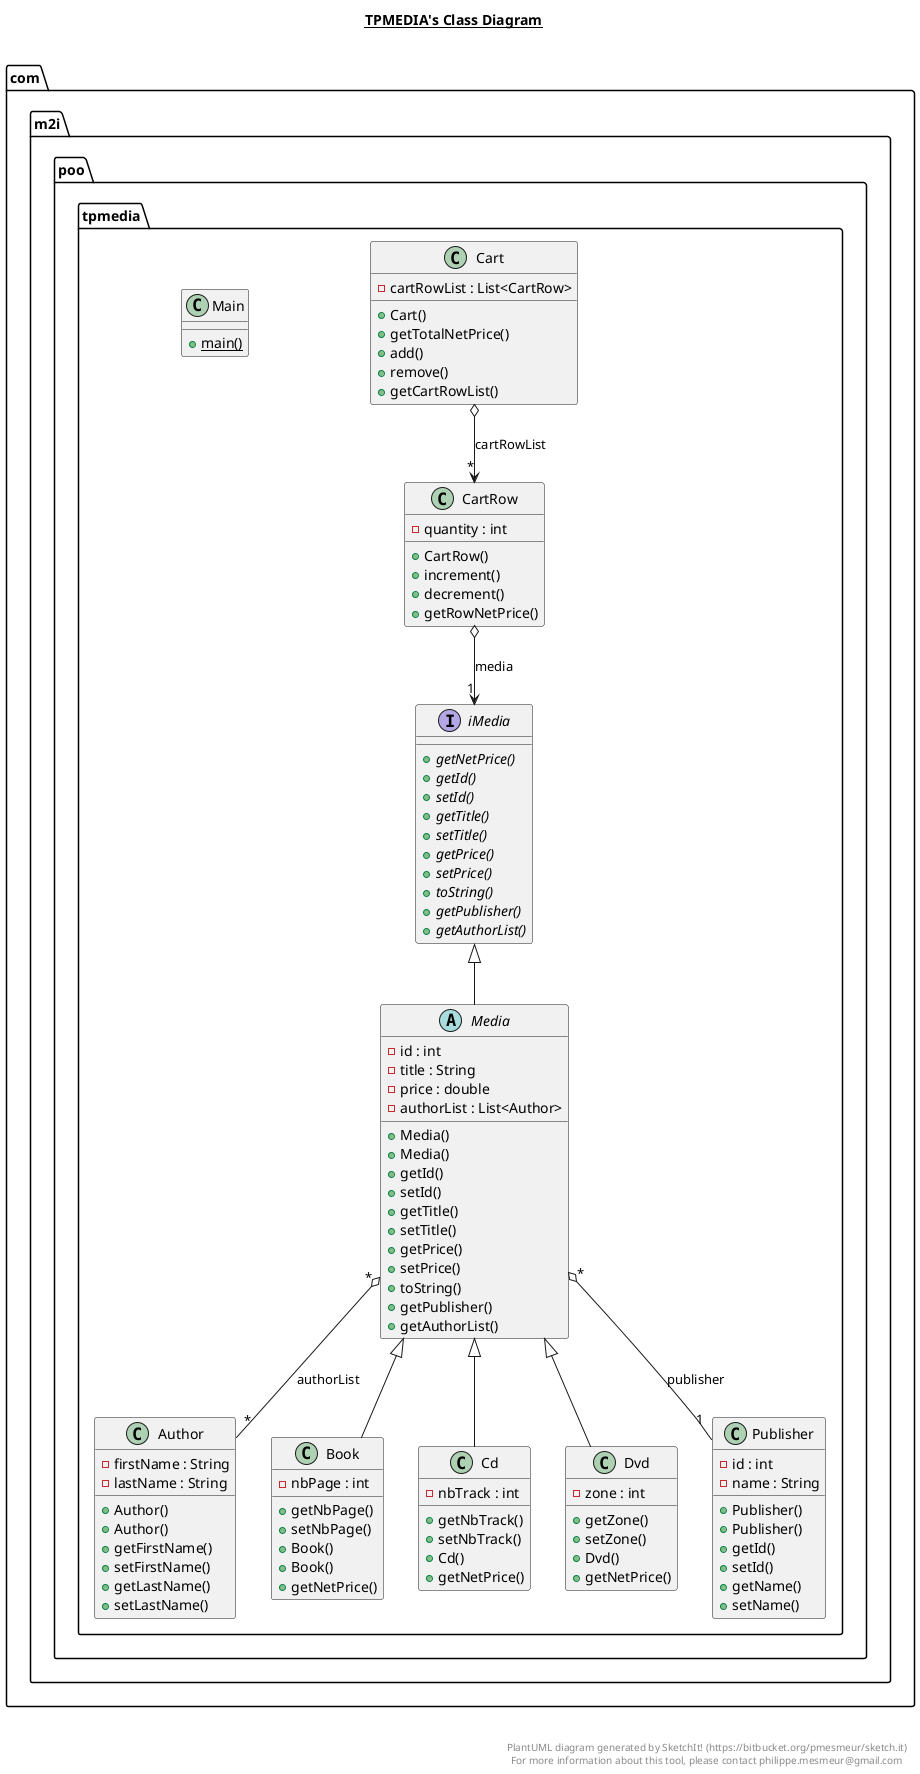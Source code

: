 @startuml

title __TPMEDIA's Class Diagram__\n

  package com.m2i.poo {
    package com.m2i.poo.tpmedia {
      class Author {
          - firstName : String
          - lastName : String
          + Author()
          + Author()
          + getFirstName()
          + setFirstName()
          + getLastName()
          + setLastName()
      }
    }
  }
  

  package com.m2i.poo {
    package com.m2i.poo.tpmedia {
      class Book {
          - nbPage : int
          + getNbPage()
          + setNbPage()
          + Book()
          + Book()
          + getNetPrice()
      }
    }
  }
  

  package com.m2i.poo {
    package com.m2i.poo.tpmedia {
      class Cart {
          - cartRowList : List<CartRow>
          + Cart()
          + getTotalNetPrice()
          + add()
          + remove()
          + getCartRowList()
      }
    }
  }
  

  package com.m2i.poo {
    package com.m2i.poo.tpmedia {
      class CartRow {
          - quantity : int
          + CartRow()
          + increment()
          + decrement()
          + getRowNetPrice()
      }
    }
  }
  

  package com.m2i.poo {
    package com.m2i.poo.tpmedia {
      class Cd {
          - nbTrack : int
          + getNbTrack()
          + setNbTrack()
          + Cd()
          + getNetPrice()
      }
    }
  }
  

  package com.m2i.poo {
    package com.m2i.poo.tpmedia {
      class Dvd {
          - zone : int
          + getZone()
          + setZone()
          + Dvd()
          + getNetPrice()
      }
    }
  }
  

  package com.m2i.poo {
    package com.m2i.poo.tpmedia {
      class Main {
          {static} + main()
      }
    }
  }
  

  package com.m2i.poo {
    package com.m2i.poo.tpmedia {
      abstract class Media {
          - id : int
          - title : String
          - price : double
          - authorList : List<Author>
          + Media()
          + Media()
          + getId()
          + setId()
          + getTitle()
          + setTitle()
          + getPrice()
          + setPrice()
          + toString()
          + getPublisher()
          + getAuthorList()
      }
    }
  }
  

  package com.m2i.poo {
    package com.m2i.poo.tpmedia {
      class Publisher {
          - id : int
          - name : String
          + Publisher()
          + Publisher()
          + getId()
          + setId()
          + getName()
          + setName()
      }
    }
  }
  

  package com.m2i.poo {
    package com.m2i.poo.tpmedia {
      interface iMedia {
          {abstract} + getNetPrice()
          {abstract} + getId()
          {abstract} + setId()
          {abstract} + getTitle()
          {abstract} + setTitle()
          {abstract} + getPrice()
          {abstract} + setPrice()
          {abstract} + toString()
          {abstract} + getPublisher()
          {abstract} + getAuthorList()
      }
    }
  }
  

  Book -up-|> Media
  Cd -up-|> Media
  Dvd -up-|> Media
  Media -up-|> iMedia
  Media "*" o-- "1" Publisher : publisher
  Media "*" o-- "*" Author : authorList
  Cart o--> "*" CartRow : cartRowList
  CartRow o--> "1" iMedia : media

right footer


PlantUML diagram generated by SketchIt! (https://bitbucket.org/pmesmeur/sketch.it)
For more information about this tool, please contact philippe.mesmeur@gmail.com
endfooter

@enduml
